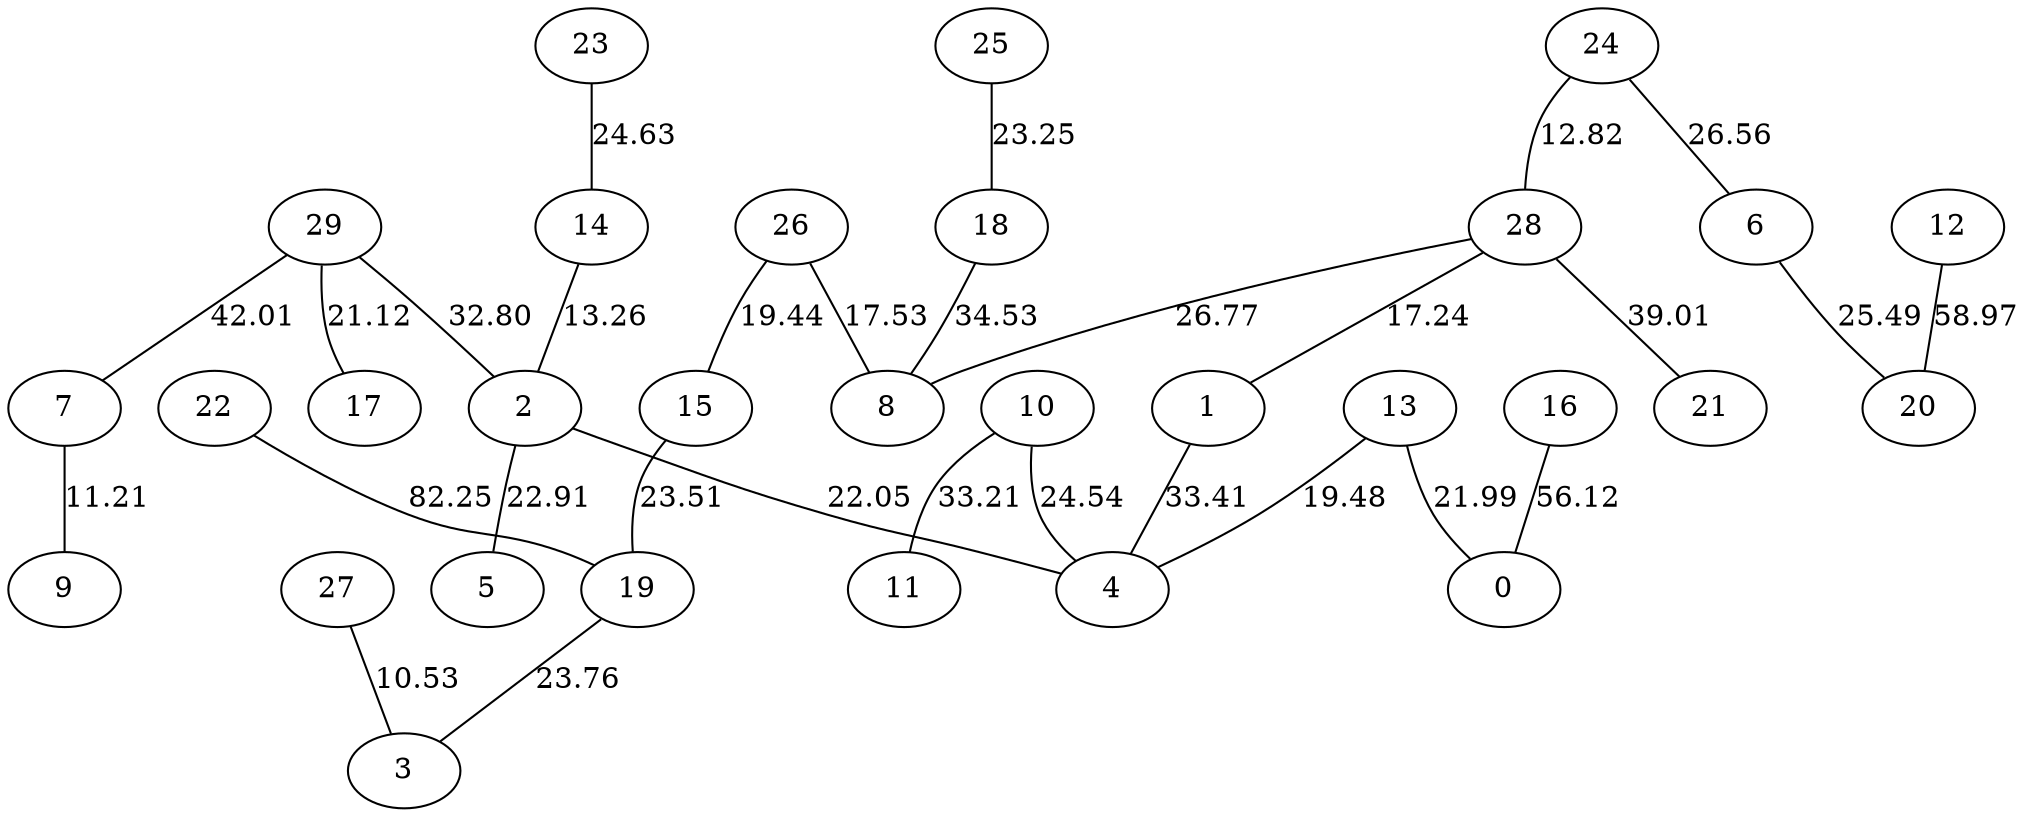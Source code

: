 graph G{
22--19 [label=82.25];
23--14 [label=24.63];
24--28 [label=12.82];
24--6 [label=26.56];
25--18 [label=23.25];
26--8 [label=17.53];
26--15 [label=19.44];
27--3 [label=10.53];
28--1 [label=17.24];
28--8 [label=26.77];
28--21 [label=39.01];
29--17 [label=21.12];
29--2 [label=32.80];
29--7 [label=42.01];
10--4 [label=24.54];
10--11 [label=33.21];
12--20 [label=58.97];
13--4 [label=19.48];
13--0 [label=21.99];
14--2 [label=13.26];
15--19 [label=23.51];
16--0 [label=56.12];
18--8 [label=34.53];
19--3 [label=23.76];
1--4 [label=33.41];
2--4 [label=22.05];
2--5 [label=22.91];
6--20 [label=25.49];
7--9 [label=11.21];
}